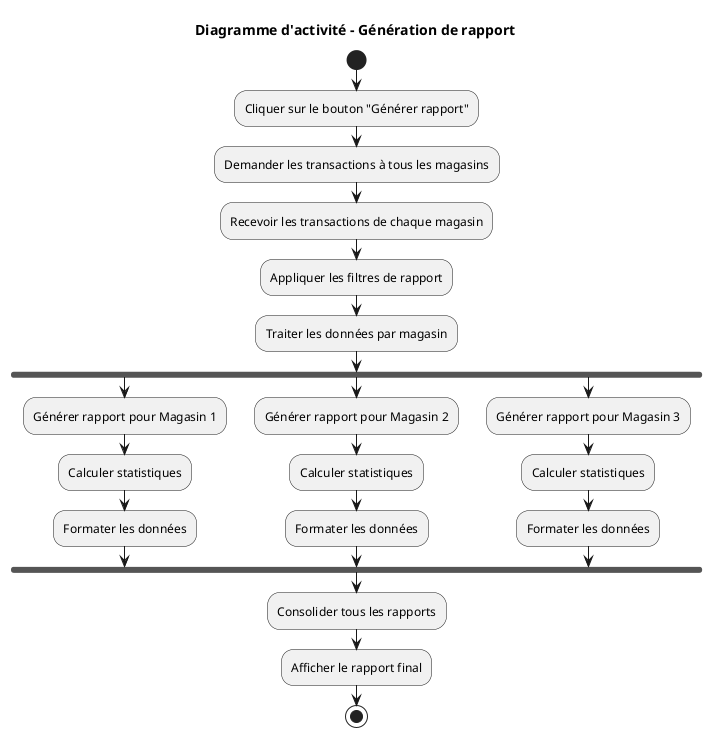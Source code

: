 @startuml
title Diagramme d'activité - Génération de rapport

start

:Cliquer sur le bouton "Générer rapport";

:Demander les transactions à tous les magasins;

:Recevoir les transactions de chaque magasin;

:Appliquer les filtres de rapport;

:Traiter les données par magasin;

fork
  :Générer rapport pour Magasin 1;
  :Calculer statistiques;
  :Formater les données;
fork again
  :Générer rapport pour Magasin 2;
  :Calculer statistiques;
  :Formater les données;
fork again
  :Générer rapport pour Magasin 3;
  :Calculer statistiques;
  :Formater les données;
end fork

:Consolider tous les rapports;

:Afficher le rapport final;

stop

@enduml
